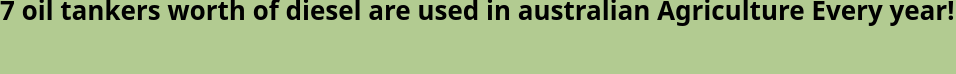 {
  "$schema": "https://vega.github.io/schema/vega-lite/v5.json",
  "config": {"view": {"stroke": ""}},
  "title": "7 oil tankers worth of diesel are used in australian Agriculture Every year!",
  "background": "#b2cb91",
  "width": 200,
  "height": 20,
  "data": {
    "values": [
      {"row": "1", "image": "ship"},
      {"row": "1", "image": "ship"},
      {"row": "1", "image": "ship"},
      {"row": "2", "image": "ship"},
      {"row": "2", "image": "ship"},
      {"row": "3", "image": "spacer"},
      {"row": "2", "image": "ship"},
      {"row": "3", "image": "ship"},
      {"row": "3", "image": "ship"}
    ]
  },
  "transform": [
    {
      "calculate": "{'ship': '🚢', 'spacer': ' '}[datum.image]",
      "as": "emoji"
    },
    {"window": [{"op": "rank", "as": "rank"}], "groupby": ["row"]}
  ],
  "mark": {"type": "text", "baseline": "middle"},
  "encoding": {
    "x": {"field": "rank", "type": "ordinal", "axis": null},
    "y": {"field": "animal", "type": "nominal", "axis": null, "sort": null},
    "row": {"field": "row", "header": {"title": ""}},
    "text": {"field": "emoji", "type": "nominal"},
    "size": {"value": 30}
  }
}